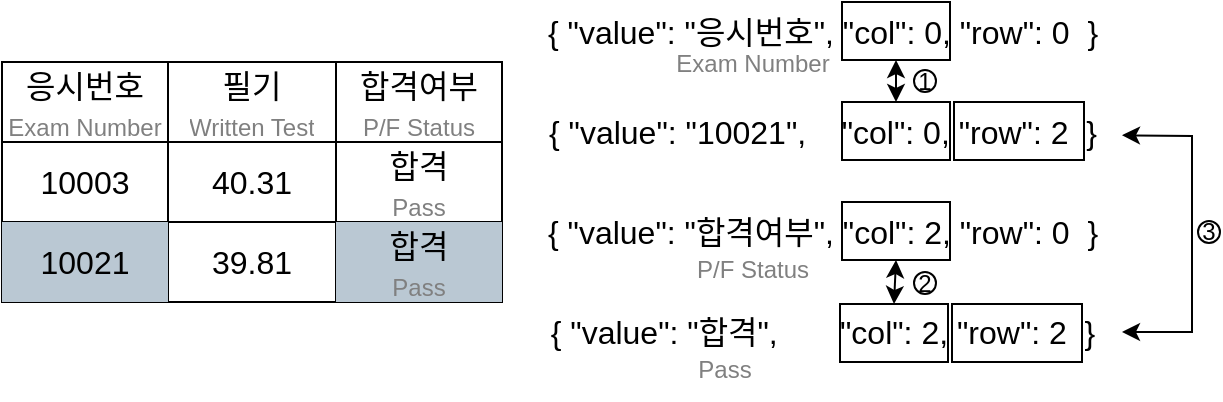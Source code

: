 <mxfile version="26.0.9">
  <diagram name="Page-1" id="Hr5Tx4CkvLegtLGabBMk">
    <mxGraphModel dx="696" dy="817" grid="1" gridSize="10" guides="1" tooltips="1" connect="1" arrows="1" fold="1" page="1" pageScale="1" pageWidth="850" pageHeight="1100" math="0" shadow="0">
      <root>
        <mxCell id="0" />
        <mxCell id="1" parent="0" />
        <mxCell id="Hr89XneyYPpMtfDoUE7p-1" value="" style="shape=table;startSize=0;container=1;collapsible=0;childLayout=tableLayout;fontSize=16;" vertex="1" parent="1">
          <mxGeometry x="120" y="100" width="250" height="120" as="geometry" />
        </mxCell>
        <mxCell id="Hr89XneyYPpMtfDoUE7p-2" value="" style="shape=tableRow;horizontal=0;startSize=0;swimlaneHead=0;swimlaneBody=0;strokeColor=inherit;top=0;left=0;bottom=0;right=0;collapsible=0;dropTarget=0;fillColor=none;points=[[0,0.5],[1,0.5]];portConstraint=eastwest;fontSize=16;" vertex="1" parent="Hr89XneyYPpMtfDoUE7p-1">
          <mxGeometry width="250" height="40" as="geometry" />
        </mxCell>
        <mxCell id="Hr89XneyYPpMtfDoUE7p-3" value="응시번호&lt;div&gt;&lt;font style=&quot;font-size: 12px; color: rgb(128, 128, 128);&quot;&gt;Exam Number&lt;/font&gt;&lt;/div&gt;" style="shape=partialRectangle;html=1;whiteSpace=wrap;connectable=0;strokeColor=inherit;overflow=hidden;fillColor=none;top=0;left=0;bottom=0;right=0;pointerEvents=1;fontSize=16;" vertex="1" parent="Hr89XneyYPpMtfDoUE7p-2">
          <mxGeometry width="83" height="40" as="geometry">
            <mxRectangle width="83" height="40" as="alternateBounds" />
          </mxGeometry>
        </mxCell>
        <mxCell id="Hr89XneyYPpMtfDoUE7p-4" value="필기&lt;div&gt;&lt;font style=&quot;font-size: 12px; color: rgb(128, 128, 128);&quot;&gt;Written Test&lt;/font&gt;&lt;/div&gt;" style="shape=partialRectangle;html=1;whiteSpace=wrap;connectable=0;strokeColor=inherit;overflow=hidden;fillColor=none;top=0;left=0;bottom=0;right=0;pointerEvents=1;fontSize=16;" vertex="1" parent="Hr89XneyYPpMtfDoUE7p-2">
          <mxGeometry x="83" width="84" height="40" as="geometry">
            <mxRectangle width="84" height="40" as="alternateBounds" />
          </mxGeometry>
        </mxCell>
        <mxCell id="Hr89XneyYPpMtfDoUE7p-5" value="합격여부&lt;div&gt;&lt;font style=&quot;font-size: 12px; color: rgb(128, 128, 128);&quot;&gt;P/F Status&lt;/font&gt;&lt;/div&gt;" style="shape=partialRectangle;html=1;whiteSpace=wrap;connectable=0;strokeColor=inherit;overflow=hidden;fillColor=none;top=0;left=0;bottom=0;right=0;pointerEvents=1;fontSize=16;" vertex="1" parent="Hr89XneyYPpMtfDoUE7p-2">
          <mxGeometry x="167" width="83" height="40" as="geometry">
            <mxRectangle width="83" height="40" as="alternateBounds" />
          </mxGeometry>
        </mxCell>
        <mxCell id="Hr89XneyYPpMtfDoUE7p-6" value="" style="shape=tableRow;horizontal=0;startSize=0;swimlaneHead=0;swimlaneBody=0;strokeColor=inherit;top=0;left=0;bottom=0;right=0;collapsible=0;dropTarget=0;fillColor=none;points=[[0,0.5],[1,0.5]];portConstraint=eastwest;fontSize=16;" vertex="1" parent="Hr89XneyYPpMtfDoUE7p-1">
          <mxGeometry y="40" width="250" height="40" as="geometry" />
        </mxCell>
        <mxCell id="Hr89XneyYPpMtfDoUE7p-7" value="10003" style="shape=partialRectangle;html=1;whiteSpace=wrap;connectable=0;strokeColor=inherit;overflow=hidden;fillColor=none;top=0;left=0;bottom=0;right=0;pointerEvents=1;fontSize=16;" vertex="1" parent="Hr89XneyYPpMtfDoUE7p-6">
          <mxGeometry width="83" height="40" as="geometry">
            <mxRectangle width="83" height="40" as="alternateBounds" />
          </mxGeometry>
        </mxCell>
        <mxCell id="Hr89XneyYPpMtfDoUE7p-8" value="40.31" style="shape=partialRectangle;html=1;whiteSpace=wrap;connectable=0;strokeColor=inherit;overflow=hidden;fillColor=none;top=0;left=0;bottom=0;right=0;pointerEvents=1;fontSize=16;" vertex="1" parent="Hr89XneyYPpMtfDoUE7p-6">
          <mxGeometry x="83" width="84" height="40" as="geometry">
            <mxRectangle width="84" height="40" as="alternateBounds" />
          </mxGeometry>
        </mxCell>
        <mxCell id="Hr89XneyYPpMtfDoUE7p-9" value="합격&lt;div&gt;&lt;font style=&quot;color: rgb(128, 128, 128); font-size: 12px;&quot;&gt;Pass&lt;/font&gt;&lt;/div&gt;" style="shape=partialRectangle;html=1;whiteSpace=wrap;connectable=0;strokeColor=inherit;overflow=hidden;fillColor=none;top=0;left=0;bottom=0;right=0;pointerEvents=1;fontSize=16;" vertex="1" parent="Hr89XneyYPpMtfDoUE7p-6">
          <mxGeometry x="167" width="83" height="40" as="geometry">
            <mxRectangle width="83" height="40" as="alternateBounds" />
          </mxGeometry>
        </mxCell>
        <mxCell id="Hr89XneyYPpMtfDoUE7p-10" value="" style="shape=tableRow;horizontal=0;startSize=0;swimlaneHead=0;swimlaneBody=0;strokeColor=inherit;top=0;left=0;bottom=0;right=0;collapsible=0;dropTarget=0;fillColor=none;points=[[0,0.5],[1,0.5]];portConstraint=eastwest;fontSize=16;" vertex="1" parent="Hr89XneyYPpMtfDoUE7p-1">
          <mxGeometry y="80" width="250" height="40" as="geometry" />
        </mxCell>
        <mxCell id="Hr89XneyYPpMtfDoUE7p-11" value="10021" style="shape=partialRectangle;html=1;whiteSpace=wrap;connectable=0;strokeColor=#23445d;overflow=hidden;fillColor=#bac8d3;top=0;left=0;bottom=0;right=0;pointerEvents=1;fontSize=16;" vertex="1" parent="Hr89XneyYPpMtfDoUE7p-10">
          <mxGeometry width="83" height="40" as="geometry">
            <mxRectangle width="83" height="40" as="alternateBounds" />
          </mxGeometry>
        </mxCell>
        <mxCell id="Hr89XneyYPpMtfDoUE7p-12" value="39.81" style="shape=partialRectangle;html=1;whiteSpace=wrap;connectable=0;strokeColor=inherit;overflow=hidden;fillColor=none;top=0;left=0;bottom=0;right=0;pointerEvents=1;fontSize=16;" vertex="1" parent="Hr89XneyYPpMtfDoUE7p-10">
          <mxGeometry x="83" width="84" height="40" as="geometry">
            <mxRectangle width="84" height="40" as="alternateBounds" />
          </mxGeometry>
        </mxCell>
        <mxCell id="Hr89XneyYPpMtfDoUE7p-13" value="합격&lt;div&gt;&lt;font style=&quot;color: rgb(128, 128, 128); font-size: 12px;&quot;&gt;Pass&lt;/font&gt;&lt;/div&gt;" style="shape=partialRectangle;html=1;whiteSpace=wrap;connectable=0;strokeColor=#23445d;overflow=hidden;fillColor=#bac8d3;top=0;left=0;bottom=0;right=0;pointerEvents=1;fontSize=16;" vertex="1" parent="Hr89XneyYPpMtfDoUE7p-10">
          <mxGeometry x="167" width="83" height="40" as="geometry">
            <mxRectangle width="83" height="40" as="alternateBounds" />
          </mxGeometry>
        </mxCell>
        <mxCell id="Hr89XneyYPpMtfDoUE7p-41" value="" style="group" vertex="1" connectable="0" parent="1">
          <mxGeometry x="380" y="70" width="349" height="199" as="geometry" />
        </mxCell>
        <mxCell id="Hr89XneyYPpMtfDoUE7p-14" value="&lt;font style=&quot;font-size: 16px;&quot;&gt;{ &quot;value&quot;: &quot;응시번호&quot;, &quot;col&quot;: 0, &quot;row&quot;: 0&amp;nbsp; }&lt;/font&gt;" style="text;html=1;align=center;verticalAlign=middle;resizable=0;points=[];autosize=1;strokeColor=none;fillColor=none;" vertex="1" parent="Hr89XneyYPpMtfDoUE7p-41">
          <mxGeometry width="300" height="30" as="geometry" />
        </mxCell>
        <mxCell id="Hr89XneyYPpMtfDoUE7p-15" value="&lt;font style=&quot;font-size: 16px;&quot;&gt;{ &quot;value&quot;: &quot;10021&quot;,&amp;nbsp; &amp;nbsp; &quot;col&quot;: 0, &quot;row&quot;: 2&amp;nbsp; }&lt;/font&gt;" style="text;html=1;align=center;verticalAlign=middle;resizable=0;points=[];autosize=1;strokeColor=none;fillColor=none;" vertex="1" parent="Hr89XneyYPpMtfDoUE7p-41">
          <mxGeometry y="50" width="300" height="30" as="geometry" />
        </mxCell>
        <mxCell id="Hr89XneyYPpMtfDoUE7p-16" value="&lt;font style=&quot;font-size: 16px;&quot;&gt;{ &quot;value&quot;: &quot;합격여부&quot;, &quot;col&quot;: 2, &quot;row&quot;: 0&amp;nbsp; }&lt;/font&gt;" style="text;html=1;align=center;verticalAlign=middle;resizable=0;points=[];autosize=1;strokeColor=none;fillColor=none;" vertex="1" parent="Hr89XneyYPpMtfDoUE7p-41">
          <mxGeometry y="100" width="300" height="30" as="geometry" />
        </mxCell>
        <mxCell id="Hr89XneyYPpMtfDoUE7p-17" value="&lt;font style=&quot;font-size: 16px;&quot;&gt;{ &quot;value&quot;: &quot;합격&quot;,&amp;nbsp; &amp;nbsp; &amp;nbsp; &amp;nbsp;&quot;col&quot;: 2, &quot;row&quot;: 2&amp;nbsp; }&lt;/font&gt;" style="text;html=1;align=center;verticalAlign=middle;resizable=0;points=[];autosize=1;strokeColor=none;fillColor=none;" vertex="1" parent="Hr89XneyYPpMtfDoUE7p-41">
          <mxGeometry y="150" width="300" height="30" as="geometry" />
        </mxCell>
        <mxCell id="Hr89XneyYPpMtfDoUE7p-18" value="&lt;font style=&quot;font-size: 12px; color: rgb(128, 128, 128);&quot;&gt;Exam Number&lt;/font&gt;" style="text;html=1;align=center;verticalAlign=middle;resizable=0;points=[];autosize=1;strokeColor=none;fillColor=none;" vertex="1" parent="Hr89XneyYPpMtfDoUE7p-41">
          <mxGeometry x="65" y="16" width="100" height="30" as="geometry" />
        </mxCell>
        <mxCell id="Hr89XneyYPpMtfDoUE7p-19" value="&lt;font style=&quot;font-size: 12px; color: rgb(128, 128, 128);&quot;&gt;P/F Status&lt;/font&gt;" style="text;html=1;align=center;verticalAlign=middle;resizable=0;points=[];autosize=1;strokeColor=none;fillColor=none;" vertex="1" parent="Hr89XneyYPpMtfDoUE7p-41">
          <mxGeometry x="75" y="119" width="80" height="30" as="geometry" />
        </mxCell>
        <mxCell id="Hr89XneyYPpMtfDoUE7p-20" value="&lt;font style=&quot;font-size: 12px; color: rgb(128, 128, 128);&quot;&gt;Pass&lt;/font&gt;" style="text;html=1;align=center;verticalAlign=middle;resizable=0;points=[];autosize=1;strokeColor=none;fillColor=none;" vertex="1" parent="Hr89XneyYPpMtfDoUE7p-41">
          <mxGeometry x="76" y="169" width="50" height="30" as="geometry" />
        </mxCell>
        <mxCell id="Hr89XneyYPpMtfDoUE7p-27" value="" style="rounded=0;whiteSpace=wrap;html=1;fillColor=none;" vertex="1" parent="Hr89XneyYPpMtfDoUE7p-41">
          <mxGeometry x="159" y="151" width="54" height="29" as="geometry" />
        </mxCell>
        <mxCell id="Hr89XneyYPpMtfDoUE7p-28" value="" style="rounded=0;whiteSpace=wrap;html=1;fillColor=none;" vertex="1" parent="Hr89XneyYPpMtfDoUE7p-41">
          <mxGeometry x="215" y="151" width="65" height="29" as="geometry" />
        </mxCell>
        <mxCell id="Hr89XneyYPpMtfDoUE7p-29" value="" style="rounded=0;whiteSpace=wrap;html=1;fillColor=none;" vertex="1" parent="Hr89XneyYPpMtfDoUE7p-41">
          <mxGeometry x="160" y="100" width="54" height="29" as="geometry" />
        </mxCell>
        <mxCell id="Hr89XneyYPpMtfDoUE7p-30" value="" style="rounded=0;whiteSpace=wrap;html=1;fillColor=none;" vertex="1" parent="Hr89XneyYPpMtfDoUE7p-41">
          <mxGeometry x="160" y="50" width="54" height="29" as="geometry" />
        </mxCell>
        <mxCell id="Hr89XneyYPpMtfDoUE7p-31" value="" style="rounded=0;whiteSpace=wrap;html=1;fillColor=none;" vertex="1" parent="Hr89XneyYPpMtfDoUE7p-41">
          <mxGeometry x="160" width="54" height="29" as="geometry" />
        </mxCell>
        <mxCell id="Hr89XneyYPpMtfDoUE7p-32" value="" style="rounded=0;whiteSpace=wrap;html=1;fillColor=none;" vertex="1" parent="Hr89XneyYPpMtfDoUE7p-41">
          <mxGeometry x="216" y="50" width="65" height="29" as="geometry" />
        </mxCell>
        <mxCell id="Hr89XneyYPpMtfDoUE7p-33" value="" style="endArrow=classic;startArrow=classic;html=1;rounded=0;entryX=0.5;entryY=1;entryDx=0;entryDy=0;exitX=0.5;exitY=0;exitDx=0;exitDy=0;" edge="1" parent="Hr89XneyYPpMtfDoUE7p-41" source="Hr89XneyYPpMtfDoUE7p-30" target="Hr89XneyYPpMtfDoUE7p-31">
          <mxGeometry width="50" height="50" relative="1" as="geometry">
            <mxPoint x="125" y="90" as="sourcePoint" />
            <mxPoint x="175" y="40" as="targetPoint" />
          </mxGeometry>
        </mxCell>
        <mxCell id="Hr89XneyYPpMtfDoUE7p-35" value="" style="endArrow=classic;startArrow=classic;html=1;rounded=0;entryX=0.5;entryY=1;entryDx=0;entryDy=0;exitX=0.5;exitY=0;exitDx=0;exitDy=0;" edge="1" parent="Hr89XneyYPpMtfDoUE7p-41" source="Hr89XneyYPpMtfDoUE7p-27" target="Hr89XneyYPpMtfDoUE7p-29">
          <mxGeometry width="50" height="50" relative="1" as="geometry">
            <mxPoint x="196" y="60" as="sourcePoint" />
            <mxPoint x="196" y="39" as="targetPoint" />
          </mxGeometry>
        </mxCell>
        <mxCell id="Hr89XneyYPpMtfDoUE7p-36" value="" style="endArrow=classic;startArrow=classic;html=1;rounded=0;" edge="1" parent="Hr89XneyYPpMtfDoUE7p-41" source="Hr89XneyYPpMtfDoUE7p-15" target="Hr89XneyYPpMtfDoUE7p-17">
          <mxGeometry width="50" height="50" relative="1" as="geometry">
            <mxPoint x="196" y="161" as="sourcePoint" />
            <mxPoint x="196" y="139" as="targetPoint" />
            <Array as="points">
              <mxPoint x="335" y="67" />
              <mxPoint x="335" y="120" />
              <mxPoint x="335" y="165" />
            </Array>
          </mxGeometry>
        </mxCell>
        <mxCell id="Hr89XneyYPpMtfDoUE7p-38" value="&lt;font style=&quot;font-size: 12px;&quot;&gt;1&lt;/font&gt;" style="ellipse;whiteSpace=wrap;html=1;aspect=fixed;" vertex="1" parent="Hr89XneyYPpMtfDoUE7p-41">
          <mxGeometry x="196" y="34" width="11" height="11" as="geometry" />
        </mxCell>
        <mxCell id="Hr89XneyYPpMtfDoUE7p-39" value="2" style="ellipse;whiteSpace=wrap;html=1;aspect=fixed;" vertex="1" parent="Hr89XneyYPpMtfDoUE7p-41">
          <mxGeometry x="196" y="135" width="11" height="11" as="geometry" />
        </mxCell>
        <mxCell id="Hr89XneyYPpMtfDoUE7p-40" value="3" style="ellipse;whiteSpace=wrap;html=1;aspect=fixed;" vertex="1" parent="Hr89XneyYPpMtfDoUE7p-41">
          <mxGeometry x="338" y="109.5" width="11" height="11" as="geometry" />
        </mxCell>
      </root>
    </mxGraphModel>
  </diagram>
</mxfile>
